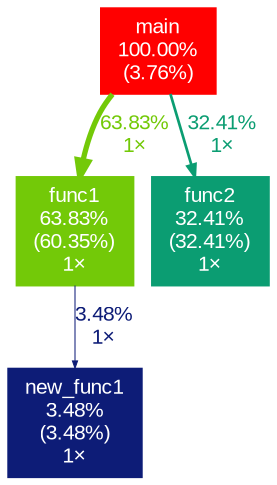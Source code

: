 digraph {
	graph [fontname=Arial, nodesep=0.125, ranksep=0.25];
	node [fontcolor=white, fontname=Arial, height=0, shape=box, style=filled, width=0];
	edge [fontname=Arial];
	1 [color="#ff0000", fontcolor="#ffffff", fontsize="10.00", label="main\n100.00%\n(3.76%)"];
	1 -> 2 [arrowsize="0.80", color="#73c908", fontcolor="#73c908", fontsize="10.00", label="63.83%\n1×", labeldistance="2.55", penwidth="2.55"];
	1 -> 3 [arrowsize="0.57", color="#0b9d72", fontcolor="#0b9d72", fontsize="10.00", label="32.41%\n1×", labeldistance="1.30", penwidth="1.30"];
	2 [color="#73c908", fontcolor="#ffffff", fontsize="10.00", label="func1\n63.83%\n(60.35%)\n1×"];
	2 -> 4 [arrowsize="0.35", color="#0d1c77", fontcolor="#0d1c77", fontsize="10.00", label="3.48%\n1×", labeldistance="0.50", penwidth="0.50"];
	3 [color="#0b9d72", fontcolor="#ffffff", fontsize="10.00", label="func2\n32.41%\n(32.41%)\n1×"];
	4 [color="#0d1c77", fontcolor="#ffffff", fontsize="10.00", label="new_func1\n3.48%\n(3.48%)\n1×"];
}
